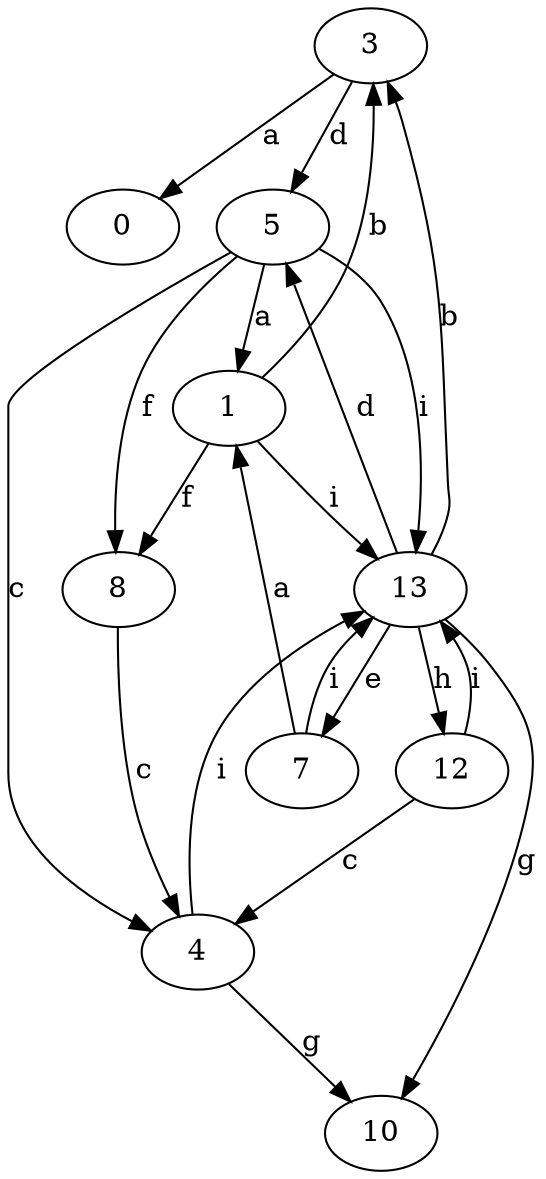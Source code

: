 strict digraph  {
0;
1;
3;
4;
5;
7;
8;
10;
12;
13;
1 -> 3  [label=b];
1 -> 8  [label=f];
1 -> 13  [label=i];
3 -> 0  [label=a];
3 -> 5  [label=d];
4 -> 10  [label=g];
4 -> 13  [label=i];
5 -> 1  [label=a];
5 -> 4  [label=c];
5 -> 8  [label=f];
5 -> 13  [label=i];
7 -> 1  [label=a];
7 -> 13  [label=i];
8 -> 4  [label=c];
12 -> 4  [label=c];
12 -> 13  [label=i];
13 -> 3  [label=b];
13 -> 5  [label=d];
13 -> 7  [label=e];
13 -> 10  [label=g];
13 -> 12  [label=h];
}
